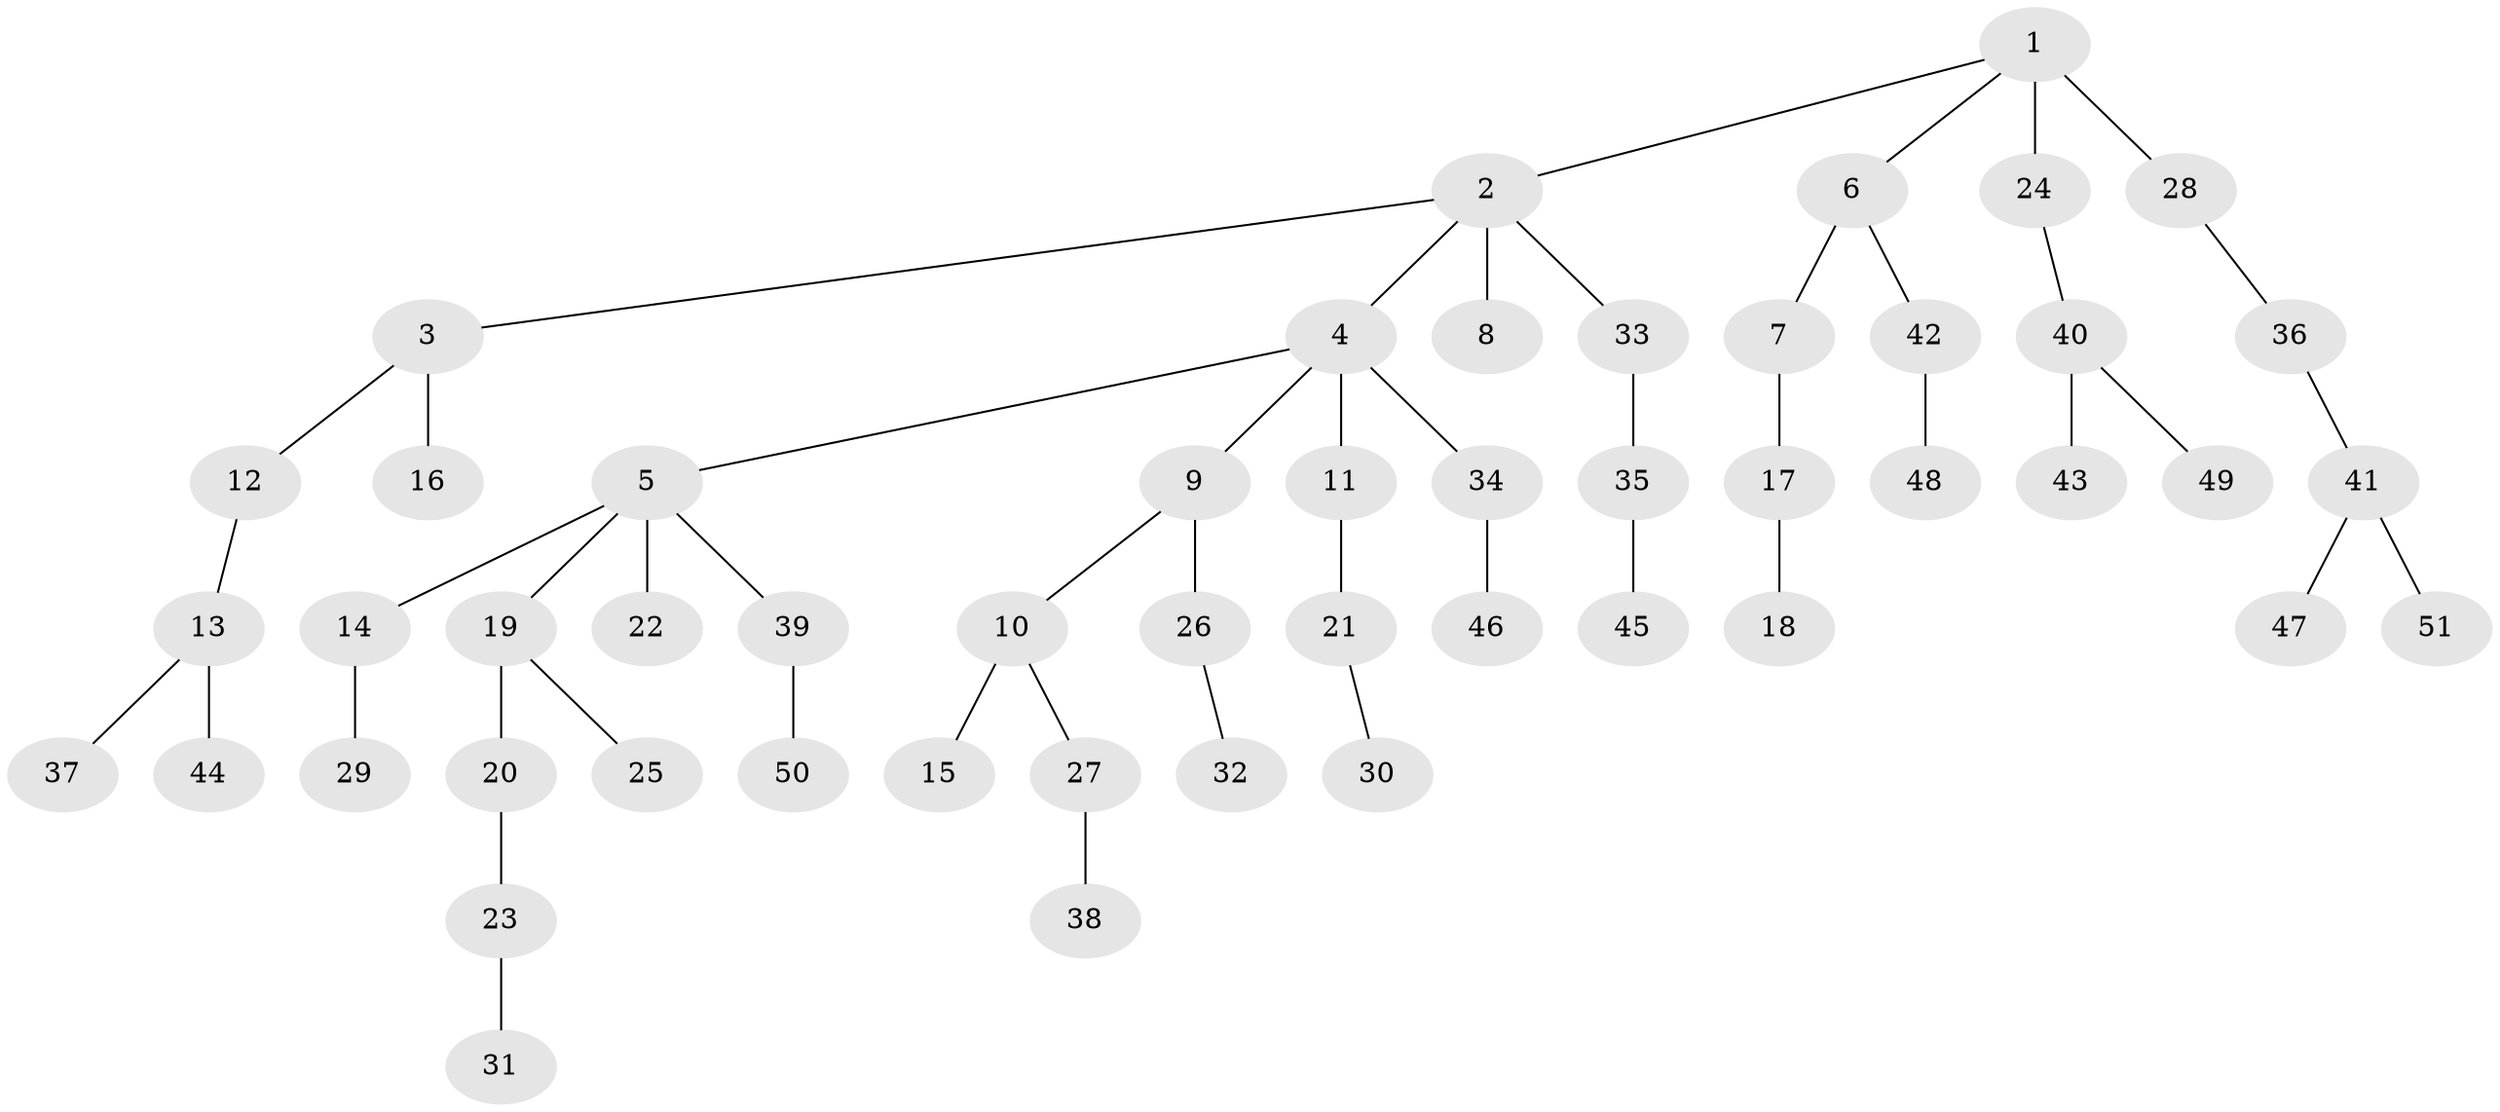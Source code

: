 // original degree distribution, {4: 0.0707070707070707, 6: 0.030303030303030304, 2: 0.25252525252525254, 1: 0.48484848484848486, 5: 0.020202020202020204, 3: 0.1414141414141414}
// Generated by graph-tools (version 1.1) at 2025/36/03/09/25 02:36:47]
// undirected, 51 vertices, 50 edges
graph export_dot {
graph [start="1"]
  node [color=gray90,style=filled];
  1;
  2;
  3;
  4;
  5;
  6;
  7;
  8;
  9;
  10;
  11;
  12;
  13;
  14;
  15;
  16;
  17;
  18;
  19;
  20;
  21;
  22;
  23;
  24;
  25;
  26;
  27;
  28;
  29;
  30;
  31;
  32;
  33;
  34;
  35;
  36;
  37;
  38;
  39;
  40;
  41;
  42;
  43;
  44;
  45;
  46;
  47;
  48;
  49;
  50;
  51;
  1 -- 2 [weight=1.0];
  1 -- 6 [weight=1.0];
  1 -- 24 [weight=1.0];
  1 -- 28 [weight=2.0];
  2 -- 3 [weight=1.0];
  2 -- 4 [weight=1.0];
  2 -- 8 [weight=1.0];
  2 -- 33 [weight=1.0];
  3 -- 12 [weight=1.0];
  3 -- 16 [weight=1.0];
  4 -- 5 [weight=1.0];
  4 -- 9 [weight=1.0];
  4 -- 11 [weight=1.0];
  4 -- 34 [weight=1.0];
  5 -- 14 [weight=1.0];
  5 -- 19 [weight=1.0];
  5 -- 22 [weight=1.0];
  5 -- 39 [weight=1.0];
  6 -- 7 [weight=2.0];
  6 -- 42 [weight=1.0];
  7 -- 17 [weight=1.0];
  9 -- 10 [weight=1.0];
  9 -- 26 [weight=1.0];
  10 -- 15 [weight=2.0];
  10 -- 27 [weight=1.0];
  11 -- 21 [weight=1.0];
  12 -- 13 [weight=1.0];
  13 -- 37 [weight=1.0];
  13 -- 44 [weight=1.0];
  14 -- 29 [weight=1.0];
  17 -- 18 [weight=2.0];
  19 -- 20 [weight=1.0];
  19 -- 25 [weight=1.0];
  20 -- 23 [weight=1.0];
  21 -- 30 [weight=1.0];
  23 -- 31 [weight=1.0];
  24 -- 40 [weight=1.0];
  26 -- 32 [weight=2.0];
  27 -- 38 [weight=3.0];
  28 -- 36 [weight=1.0];
  33 -- 35 [weight=1.0];
  34 -- 46 [weight=2.0];
  35 -- 45 [weight=1.0];
  36 -- 41 [weight=1.0];
  39 -- 50 [weight=1.0];
  40 -- 43 [weight=1.0];
  40 -- 49 [weight=1.0];
  41 -- 47 [weight=1.0];
  41 -- 51 [weight=1.0];
  42 -- 48 [weight=2.0];
}
